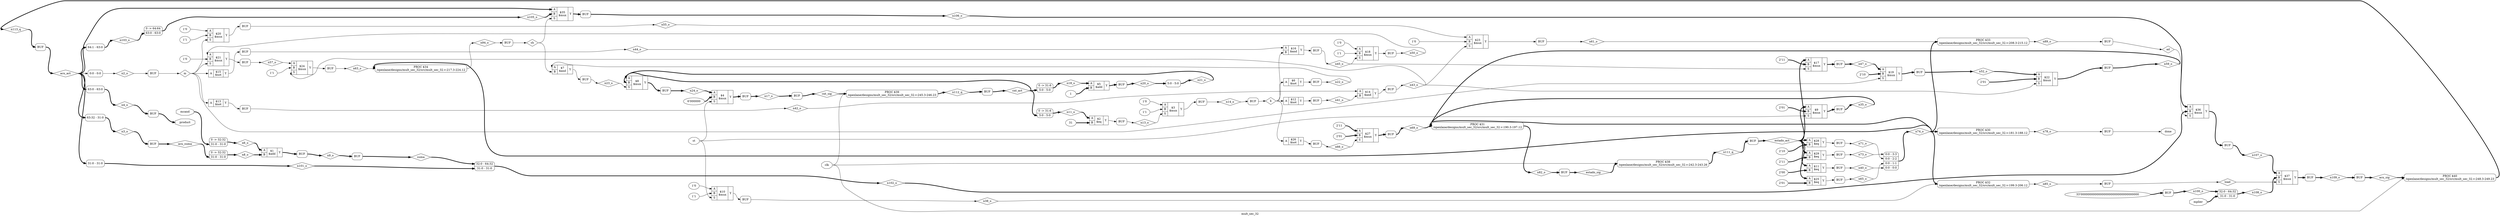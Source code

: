 digraph "mult_sec_32" {
label="mult_sec_32";
rankdir="LR";
remincross=true;
n46 [ shape=diamond, label="n113_q", color="black", fontcolor="black" ];
n47 [ shape=diamond, label="n112_q", color="black", fontcolor="black" ];
n48 [ shape=diamond, label="n111_q", color="black", fontcolor="black" ];
n49 [ shape=diamond, label="n109_o", color="black", fontcolor="black" ];
n50 [ shape=diamond, label="n108_o", color="black", fontcolor="black" ];
n51 [ shape=diamond, label="n107_o", color="black", fontcolor="black" ];
n52 [ shape=diamond, label="n106_o", color="black", fontcolor="black" ];
n53 [ shape=diamond, label="n105_o", color="black", fontcolor="black" ];
n54 [ shape=diamond, label="n103_o", color="black", fontcolor="black" ];
n55 [ shape=diamond, label="n102_o", color="black", fontcolor="black" ];
n56 [ shape=diamond, label="n101_o", color="black", fontcolor="black" ];
n57 [ shape=diamond, label="n100_o", color="black", fontcolor="black" ];
n58 [ shape=diamond, label="n94_o", color="black", fontcolor="black" ];
n59 [ shape=diamond, label="n89_o", color="black", fontcolor="black" ];
n60 [ shape=diamond, label="n85_o", color="black", fontcolor="black" ];
n61 [ shape=diamond, label="n82_o", color="black", fontcolor="black" ];
n62 [ shape=diamond, label="n78_o", color="black", fontcolor="black" ];
n63 [ shape=diamond, label="n74_o", color="black", fontcolor="black" ];
n64 [ shape=diamond, label="n73_o", color="black", fontcolor="black" ];
n65 [ shape=diamond, label="n71_o", color="black", fontcolor="black" ];
n66 [ shape=diamond, label="n69_o", color="black", fontcolor="black" ];
n67 [ shape=diamond, label="n66_o", color="black", fontcolor="black" ];
n68 [ shape=diamond, label="n65_o", color="black", fontcolor="black" ];
n69 [ shape=diamond, label="n63_o", color="black", fontcolor="black" ];
n70 [ shape=diamond, label="n61_o", color="black", fontcolor="black" ];
n71 [ shape=diamond, label="n59_o", color="black", fontcolor="black" ];
n72 [ shape=diamond, label="n57_o", color="black", fontcolor="black" ];
n73 [ shape=diamond, label="n55_o", color="black", fontcolor="black" ];
n74 [ shape=diamond, label="n52_o", color="black", fontcolor="black" ];
n75 [ shape=diamond, label="n50_o", color="black", fontcolor="black" ];
n76 [ shape=diamond, label="n47_o", color="black", fontcolor="black" ];
n77 [ shape=diamond, label="n45_o", color="black", fontcolor="black" ];
n78 [ shape=diamond, label="n44_o", color="black", fontcolor="black" ];
n79 [ shape=diamond, label="n43_o", color="black", fontcolor="black" ];
n80 [ shape=diamond, label="n42_o", color="black", fontcolor="black" ];
n81 [ shape=diamond, label="n41_o", color="black", fontcolor="black" ];
n82 [ shape=diamond, label="n40_o", color="black", fontcolor="black" ];
n83 [ shape=diamond, label="n38_o", color="black", fontcolor="black" ];
n84 [ shape=diamond, label="n35_o", color="black", fontcolor="black" ];
n85 [ shape=diamond, label="n24_o", color="black", fontcolor="black" ];
n86 [ shape=diamond, label="n23_o", color="black", fontcolor="black" ];
n87 [ shape=diamond, label="n22_o", color="black", fontcolor="black" ];
n88 [ shape=diamond, label="n21_o", color="black", fontcolor="black" ];
n89 [ shape=diamond, label="n20_o", color="black", fontcolor="black" ];
n90 [ shape=diamond, label="n18_o", color="black", fontcolor="black" ];
n91 [ shape=diamond, label="n17_o", color="black", fontcolor="black" ];
n92 [ shape=diamond, label="n14_o", color="black", fontcolor="black" ];
n93 [ shape=diamond, label="n13_o", color="black", fontcolor="black" ];
n94 [ shape=diamond, label="n11_o", color="black", fontcolor="black" ];
n95 [ shape=diamond, label="n9_o", color="black", fontcolor="black" ];
n96 [ shape=diamond, label="n8_o", color="black", fontcolor="black" ];
n97 [ shape=diamond, label="n6_o", color="black", fontcolor="black" ];
n98 [ shape=diamond, label="n4_o", color="black", fontcolor="black" ];
n99 [ shape=diamond, label="n3_o", color="black", fontcolor="black" ];
n100 [ shape=diamond, label="n2_o", color="black", fontcolor="black" ];
n101 [ shape=diamond, label="acu_suma", color="black", fontcolor="black" ];
n102 [ shape=diamond, label="suma", color="black", fontcolor="black" ];
n103 [ shape=diamond, label="sh", color="black", fontcolor="black" ];
n104 [ shape=diamond, label="ad", color="black", fontcolor="black" ];
n105 [ shape=diamond, label="load", color="black", fontcolor="black" ];
n106 [ shape=diamond, label="acu_sig", color="black", fontcolor="black" ];
n107 [ shape=diamond, label="acu_act", color="black", fontcolor="black" ];
n108 [ shape=diamond, label="m", color="black", fontcolor="black" ];
n109 [ shape=diamond, label="k", color="black", fontcolor="black" ];
n110 [ shape=diamond, label="cnt_sig", color="black", fontcolor="black" ];
n111 [ shape=diamond, label="cnt_act", color="black", fontcolor="black" ];
n112 [ shape=diamond, label="estado_sig", color="black", fontcolor="black" ];
n113 [ shape=diamond, label="estado_act", color="black", fontcolor="black" ];
n114 [ shape=octagon, label="product", color="black", fontcolor="black" ];
n115 [ shape=octagon, label="done", color="black", fontcolor="black" ];
n116 [ shape=octagon, label="mcand", color="black", fontcolor="black" ];
n117 [ shape=octagon, label="mplier", color="black", fontcolor="black" ];
n118 [ shape=octagon, label="st", color="black", fontcolor="black" ];
n119 [ shape=octagon, label="clk", color="black", fontcolor="black" ];
c124 [ shape=record, label="{{<p120> A|<p121> B|<p122> S}|$37\n$mux|{<p123> Y}}",  ];
c125 [ shape=record, label="{{<p120> A|<p121> B|<p122> S}|$36\n$mux|{<p123> Y}}",  ];
c126 [ shape=record, label="{{<p120> A|<p121> B|<p122> S}|$35\n$mux|{<p123> Y}}",  ];
v0 [ label="2'11" ];
c127 [ shape=record, label="{{<p120> A|<p121> B}|$29\n$eq|{<p123> Y}}",  ];
v1 [ label="2'10" ];
c128 [ shape=record, label="{{<p120> A|<p121> B}|$28\n$eq|{<p123> Y}}",  ];
v2 [ label="2'01" ];
v3 [ label="2'11" ];
c129 [ shape=record, label="{{<p120> A|<p121> B|<p122> S}|$27\n$mux|{<p123> Y}}",  ];
c130 [ shape=record, label="{{<p120> A}|$26\n$not|{<p123> Y}}",  ];
v4 [ label="2'01" ];
c131 [ shape=record, label="{{<p120> A|<p121> B}|$25\n$eq|{<p123> Y}}",  ];
v5 [ label="1'1" ];
c132 [ shape=record, label="{{<p120> A|<p121> B|<p122> S}|$24\n$mux|{<p123> Y}}",  ];
v6 [ label="1'0" ];
c133 [ shape=record, label="{{<p120> A|<p121> B|<p122> S}|$23\n$mux|{<p123> Y}}",  ];
v7 [ label="2'01" ];
c134 [ shape=record, label="{{<p120> A|<p121> B|<p122> S}|$22\n$mux|{<p123> Y}}",  ];
v8 [ label="1'0" ];
c135 [ shape=record, label="{{<p120> A|<p121> B|<p122> S}|$21\n$mux|{<p123> Y}}",  ];
v9 [ label="1'1" ];
v10 [ label="1'0" ];
c136 [ shape=record, label="{{<p120> A|<p121> B|<p122> S}|$20\n$mux|{<p123> Y}}",  ];
v11 [ label="2'10" ];
c137 [ shape=record, label="{{<p120> A|<p121> B|<p122> S}|$19\n$mux|{<p123> Y}}",  ];
v12 [ label="1'1" ];
v13 [ label="1'0" ];
c138 [ shape=record, label="{{<p120> A|<p121> B|<p122> S}|$18\n$mux|{<p123> Y}}",  ];
v14 [ label="2'11" ];
c139 [ shape=record, label="{{<p120> A|<p121> B|<p122> S}|$17\n$mux|{<p123> Y}}",  ];
c140 [ shape=record, label="{{<p120> A|<p121> B}|$16\n$and|{<p123> Y}}",  ];
c141 [ shape=record, label="{{<p120> A}|$15\n$not|{<p123> Y}}",  ];
c142 [ shape=record, label="{{<p120> A|<p121> B}|$14\n$and|{<p123> Y}}",  ];
c143 [ shape=record, label="{{<p120> A}|$13\n$not|{<p123> Y}}",  ];
c144 [ shape=record, label="{{<p120> A}|$12\n$not|{<p123> Y}}",  ];
v15 [ label="2'00" ];
c145 [ shape=record, label="{{<p120> A|<p121> B}|$11\n$eq|{<p123> Y}}",  ];
v16 [ label="1'1" ];
v17 [ label="1'0" ];
c146 [ shape=record, label="{{<p120> A|<p121> B|<p122> S}|$10\n$mux|{<p123> Y}}",  ];
v18 [ label="2'01" ];
c147 [ shape=record, label="{{<p120> A|<p121> B|<p122> S}|$9\n$mux|{<p123> Y}}",  ];
c148 [ shape=record, label="{{<p120> A|<p121> B|<p122> S}|$8\n$mux|{<p123> Y}}",  ];
c149 [ shape=record, label="{{<p120> A|<p121> B}|$7\n$and|{<p123> Y}}",  ];
c150 [ shape=record, label="{{<p120> A}|$6\n$not|{<p123> Y}}",  ];
v19 [ label="1" ];
c151 [ shape=record, label="{{<p120> A|<p121> B}|$5\n$add|{<p123> Y}}",  ];
v20 [ label="6'000000" ];
c152 [ shape=record, label="{{<p120> A|<p121> B|<p122> S}|$4\n$mux|{<p123> Y}}",  ];
v21 [ label="1'1" ];
v22 [ label="1'0" ];
c153 [ shape=record, label="{{<p120> A|<p121> B|<p122> S}|$3\n$mux|{<p123> Y}}",  ];
v23 [ label="31" ];
c154 [ shape=record, label="{{<p120> A|<p121> B}|$2\n$eq|{<p123> Y}}",  ];
c155 [ shape=record, label="{{<p120> A|<p121> B}|$1\n$add|{<p123> Y}}",  ];
p24 [shape=box, style=rounded, label="PROC $40\n/openlane/designs/mult_sec_32/src/mult_sec_32.v:248.3-249.23"];
p25 [shape=box, style=rounded, label="PROC $39\n/openlane/designs/mult_sec_32/src/mult_sec_32.v:245.3-246.23"];
p26 [shape=box, style=rounded, label="PROC $38\n/openlane/designs/mult_sec_32/src/mult_sec_32.v:242.3-243.26"];
p27 [shape=box, style=rounded, label="PROC $34\n/openlane/designs/mult_sec_32/src/mult_sec_32.v:217.3-224.12"];
p28 [shape=box, style=rounded, label="PROC $33\n/openlane/designs/mult_sec_32/src/mult_sec_32.v:208.3-215.12"];
p29 [shape=box, style=rounded, label="PROC $32\n/openlane/designs/mult_sec_32/src/mult_sec_32.v:199.3-206.12"];
p30 [shape=box, style=rounded, label="PROC $31\n/openlane/designs/mult_sec_32/src/mult_sec_32.v:190.3-197.12"];
p31 [shape=box, style=rounded, label="PROC $30\n/openlane/designs/mult_sec_32/src/mult_sec_32.v:181.3-188.12"];
x32 [shape=box, style=rounded, label="BUF", ];
x33 [shape=box, style=rounded, label="BUF", ];
x34 [shape=box, style=rounded, label="BUF", ];
x35 [shape=box, style=rounded, label="BUF", ];
x36 [shape=box, style=rounded, label="BUF", ];
x37 [shape=box, style=rounded, label="BUF", ];
x38 [shape=box, style=rounded, label="BUF", ];
x39 [shape=box, style=rounded, label="BUF", ];
x40 [shape=box, style=rounded, label="BUF", ];
x41 [shape=box, style=rounded, label="BUF", ];
x42 [shape=box, style=rounded, label="BUF", ];
x43 [shape=box, style=rounded, label="BUF", ];
x44 [shape=box, style=rounded, label="BUF", ];
x45 [shape=box, style=rounded, label="BUF", ];
x46 [shape=box, style=rounded, label="BUF", ];
x47 [ shape=record, style=rounded, label="<s0> 0:0 - 0:0 ", color="black", fontcolor="black" ];
x48 [ shape=record, style=rounded, label="<s0> 63:32 - 31:0 ", color="black", fontcolor="black" ];
x49 [ shape=record, style=rounded, label="<s0> 63:0 - 63:0 ", color="black", fontcolor="black" ];
x50 [ shape=record, style=rounded, label="0 -&gt; 32:32 |<s0> 31:0 - 31:0 ", color="black", fontcolor="black" ];
x51 [ shape=record, style=rounded, label="0 -&gt; 32:32 |<s0> 31:0 - 31:0 ", color="black", fontcolor="black" ];
x52 [shape=box, style=rounded, label="BUF", ];
x53 [ shape=record, style=rounded, label="0 -&gt; 31:6 |<s0> 5:0 - 5:0 ", color="black", fontcolor="black" ];
x54 [shape=box, style=rounded, label="BUF", ];
x55 [shape=box, style=rounded, label="BUF", ];
x56 [shape=box, style=rounded, label="BUF", ];
x57 [ shape=record, style=rounded, label="0 -&gt; 31:6 |<s0> 5:0 - 5:0 ", color="black", fontcolor="black" ];
x58 [shape=box, style=rounded, label="BUF", ];
x59 [ shape=record, style=rounded, label="<s0> 5:0 - 5:0 ", color="black", fontcolor="black" ];
x60 [shape=box, style=rounded, label="BUF", ];
x61 [shape=box, style=rounded, label="BUF", ];
x62 [shape=box, style=rounded, label="BUF", ];
x63 [shape=box, style=rounded, label="BUF", ];
x64 [shape=box, style=rounded, label="BUF", ];
x65 [shape=box, style=rounded, label="BUF", ];
x66 [shape=box, style=rounded, label="BUF", ];
x67 [shape=box, style=rounded, label="BUF", ];
x68 [shape=box, style=rounded, label="BUF", ];
x69 [shape=box, style=rounded, label="BUF", ];
x70 [shape=box, style=rounded, label="BUF", ];
x71 [shape=box, style=rounded, label="BUF", ];
x72 [shape=box, style=rounded, label="BUF", ];
x73 [shape=box, style=rounded, label="BUF", ];
x74 [shape=box, style=rounded, label="BUF", ];
x75 [shape=box, style=rounded, label="BUF", ];
x76 [shape=box, style=rounded, label="BUF", ];
x77 [shape=box, style=rounded, label="BUF", ];
x78 [shape=box, style=rounded, label="BUF", ];
x79 [shape=box, style=rounded, label="BUF", ];
x80 [shape=box, style=rounded, label="BUF", ];
x81 [shape=box, style=rounded, label="BUF", ];
x82 [shape=box, style=rounded, label="BUF", ];
x83 [shape=box, style=rounded, label="BUF", ];
x84 [ shape=record, style=rounded, label="<s3> 0:0 - 3:3 |<s2> 0:0 - 2:2 |<s1> 0:0 - 1:1 |<s0> 0:0 - 0:0 ", color="black", fontcolor="black" ];
v85 [ label="33'000000000000000000000000000000000" ];
x86 [shape=box, style=rounded, label="BUF", ];
x87 [ shape=record, style=rounded, label="<s0> 31:0 - 31:0 ", color="black", fontcolor="black" ];
x88 [ shape=record, style=rounded, label="<s1> 32:0 - 64:32 |<s0> 31:0 - 31:0 ", color="black", fontcolor="black" ];
x89 [ shape=record, style=rounded, label="<s0> 64:1 - 63:0 ", color="black", fontcolor="black" ];
x90 [ shape=record, style=rounded, label="0 -&gt; 64:64 |<s0> 63:0 - 63:0 ", color="black", fontcolor="black" ];
x91 [shape=box, style=rounded, label="BUF", ];
x92 [shape=box, style=rounded, label="BUF", ];
x93 [ shape=record, style=rounded, label="<s1> 32:0 - 64:32 |<s0> 31:0 - 31:0 ", color="black", fontcolor="black" ];
x94 [shape=box, style=rounded, label="BUF", ];
x47:e -> n100:w [color="black", fontcolor="black", label=""];
n100:e -> x39:w [color="black", fontcolor="black", label=""];
x46:e -> n101:w [color="black", fontcolor="black", style="setlinewidth(3)", label=""];
n101:e -> x51:s0:w [color="black", fontcolor="black", style="setlinewidth(3)", label=""];
x45:e -> n102:w [color="black", fontcolor="black", style="setlinewidth(3)", label=""];
n102:e -> x88:s1:w [color="black", fontcolor="black", style="setlinewidth(3)", label=""];
x44:e -> n103:w [color="black", fontcolor="black", label=""];
n103:e -> c126:p122:w [color="black", fontcolor="black", label=""];
n103:e -> c149:p121:w [color="black", fontcolor="black", label=""];
x43:e -> n104:w [color="black", fontcolor="black", label=""];
n104:e -> c125:p122:w [color="black", fontcolor="black", label=""];
x42:e -> n105:w [color="black", fontcolor="black", label=""];
n105:e -> c124:p122:w [color="black", fontcolor="black", label=""];
x41:e -> n106:w [color="black", fontcolor="black", style="setlinewidth(3)", label=""];
n106:e -> p24:w [color="black", fontcolor="black", style="setlinewidth(3)", label=""];
x40:e -> n107:w [color="black", fontcolor="black", style="setlinewidth(3)", label=""];
n107:e -> c126:p120:w [color="black", fontcolor="black", style="setlinewidth(3)", label=""];
n107:e -> x47:s0:w [color="black", fontcolor="black", label=""];
n107:e -> x48:s0:w [color="black", fontcolor="black", style="setlinewidth(3)", label=""];
n107:e -> x49:s0:w [color="black", fontcolor="black", style="setlinewidth(3)", label=""];
n107:e -> x87:s0:w [color="black", fontcolor="black", style="setlinewidth(3)", label=""];
n107:e -> x89:s0:w [color="black", fontcolor="black", style="setlinewidth(3)", label=""];
x39:e -> n108:w [color="black", fontcolor="black", label=""];
n108:e -> c135:p122:w [color="black", fontcolor="black", label=""];
n108:e -> c136:p122:w [color="black", fontcolor="black", label=""];
n108:e -> c137:p122:w [color="black", fontcolor="black", label=""];
n108:e -> c141:p120:w [color="black", fontcolor="black", label=""];
n108:e -> c143:p120:w [color="black", fontcolor="black", label=""];
x38:e -> n109:w [color="black", fontcolor="black", label=""];
n109:e -> c130:p120:w [color="black", fontcolor="black", label=""];
n109:e -> c140:p121:w [color="black", fontcolor="black", label=""];
n109:e -> c144:p120:w [color="black", fontcolor="black", label=""];
n109:e -> c150:p120:w [color="black", fontcolor="black", label=""];
x37:e -> n110:w [color="black", fontcolor="black", style="setlinewidth(3)", label=""];
n110:e -> p25:w [color="black", fontcolor="black", style="setlinewidth(3)", label=""];
x36:e -> n111:w [color="black", fontcolor="black", style="setlinewidth(3)", label=""];
n111:e -> c148:p120:w [color="black", fontcolor="black", style="setlinewidth(3)", label=""];
n111:e -> x53:s0:w [color="black", fontcolor="black", style="setlinewidth(3)", label=""];
n111:e -> x57:s0:w [color="black", fontcolor="black", style="setlinewidth(3)", label=""];
x35:e -> n112:w [color="black", fontcolor="black", style="setlinewidth(3)", label=""];
n112:e -> p26:w [color="black", fontcolor="black", style="setlinewidth(3)", label=""];
x34:e -> n113:w [color="black", fontcolor="black", style="setlinewidth(3)", label=""];
n113:e -> c127:p120:w [color="black", fontcolor="black", style="setlinewidth(3)", label=""];
n113:e -> c128:p120:w [color="black", fontcolor="black", style="setlinewidth(3)", label=""];
n113:e -> c131:p120:w [color="black", fontcolor="black", style="setlinewidth(3)", label=""];
n113:e -> c139:p120:w [color="black", fontcolor="black", style="setlinewidth(3)", label=""];
n113:e -> c145:p120:w [color="black", fontcolor="black", style="setlinewidth(3)", label=""];
n113:e -> c147:p120:w [color="black", fontcolor="black", style="setlinewidth(3)", label=""];
x33:e -> n114:w [color="black", fontcolor="black", style="setlinewidth(3)", label=""];
x32:e -> n115:w [color="black", fontcolor="black", label=""];
n116:e -> x50:s0:w [color="black", fontcolor="black", style="setlinewidth(3)", label=""];
n117:e -> x93:s0:w [color="black", fontcolor="black", style="setlinewidth(3)", label=""];
n118:e -> c146:p122:w [color="black", fontcolor="black", label=""];
n118:e -> c147:p122:w [color="black", fontcolor="black", label=""];
n118:e -> c152:p122:w [color="black", fontcolor="black", label=""];
n119:e -> p24:w [color="black", fontcolor="black", label=""];
n119:e -> p25:w [color="black", fontcolor="black", label=""];
n119:e -> p26:w [color="black", fontcolor="black", label=""];
c127:p123:e -> x83:w [color="black", fontcolor="black", label=""];
c128:p123:e -> x82:w [color="black", fontcolor="black", label=""];
c129:p123:e -> x81:w [color="black", fontcolor="black", style="setlinewidth(3)", label=""];
c130:p123:e -> x80:w [color="black", fontcolor="black", label=""];
c131:p123:e -> x79:w [color="black", fontcolor="black", label=""];
c132:p123:e -> x78:w [color="black", fontcolor="black", label=""];
c133:p123:e -> x77:w [color="black", fontcolor="black", label=""];
c134:p123:e -> x76:w [color="black", fontcolor="black", style="setlinewidth(3)", label=""];
c135:p123:e -> x75:w [color="black", fontcolor="black", label=""];
c136:p123:e -> x74:w [color="black", fontcolor="black", label=""];
c137:p123:e -> x73:w [color="black", fontcolor="black", style="setlinewidth(3)", label=""];
c138:p123:e -> x72:w [color="black", fontcolor="black", label=""];
c139:p123:e -> x71:w [color="black", fontcolor="black", style="setlinewidth(3)", label=""];
c140:p123:e -> x70:w [color="black", fontcolor="black", label=""];
c141:p123:e -> x69:w [color="black", fontcolor="black", label=""];
c142:p123:e -> x68:w [color="black", fontcolor="black", label=""];
c143:p123:e -> x67:w [color="black", fontcolor="black", label=""];
c144:p123:e -> x66:w [color="black", fontcolor="black", label=""];
c145:p123:e -> x65:w [color="black", fontcolor="black", label=""];
c146:p123:e -> x64:w [color="black", fontcolor="black", label=""];
c147:p123:e -> x63:w [color="black", fontcolor="black", style="setlinewidth(3)", label=""];
c148:p123:e -> x62:w [color="black", fontcolor="black", style="setlinewidth(3)", label=""];
c149:p123:e -> x61:w [color="black", fontcolor="black", label=""];
c124:p123:e -> x94:w [color="black", fontcolor="black", style="setlinewidth(3)", label=""];
c150:p123:e -> x60:w [color="black", fontcolor="black", label=""];
c151:p123:e -> x58:w [color="black", fontcolor="black", style="setlinewidth(3)", label=""];
c152:p123:e -> x56:w [color="black", fontcolor="black", style="setlinewidth(3)", label=""];
c153:p123:e -> x55:w [color="black", fontcolor="black", label=""];
c154:p123:e -> x54:w [color="black", fontcolor="black", label=""];
c155:p123:e -> x52:w [color="black", fontcolor="black", style="setlinewidth(3)", label=""];
p24:e -> n46:w [color="black", fontcolor="black", style="setlinewidth(3)", label=""];
n46:e -> x40:w [color="black", fontcolor="black", style="setlinewidth(3)", label=""];
p25:e -> n47:w [color="black", fontcolor="black", style="setlinewidth(3)", label=""];
n47:e -> x36:w [color="black", fontcolor="black", style="setlinewidth(3)", label=""];
p26:e -> n48:w [color="black", fontcolor="black", style="setlinewidth(3)", label=""];
n48:e -> x34:w [color="black", fontcolor="black", style="setlinewidth(3)", label=""];
x94:e -> n49:w [color="black", fontcolor="black", style="setlinewidth(3)", label=""];
n49:e -> x41:w [color="black", fontcolor="black", style="setlinewidth(3)", label=""];
c125:p123:e -> x92:w [color="black", fontcolor="black", style="setlinewidth(3)", label=""];
x93:e -> n50:w [color="black", fontcolor="black", style="setlinewidth(3)", label=""];
n50:e -> c124:p121:w [color="black", fontcolor="black", style="setlinewidth(3)", label=""];
x92:e -> n51:w [color="black", fontcolor="black", style="setlinewidth(3)", label=""];
n51:e -> c124:p120:w [color="black", fontcolor="black", style="setlinewidth(3)", label=""];
x91:e -> n52:w [color="black", fontcolor="black", style="setlinewidth(3)", label=""];
n52:e -> c125:p120:w [color="black", fontcolor="black", style="setlinewidth(3)", label=""];
x90:e -> n53:w [color="black", fontcolor="black", style="setlinewidth(3)", label=""];
n53:e -> c126:p121:w [color="black", fontcolor="black", style="setlinewidth(3)", label=""];
x89:e -> n54:w [color="black", fontcolor="black", style="setlinewidth(3)", label=""];
n54:e -> x90:s0:w [color="black", fontcolor="black", style="setlinewidth(3)", label=""];
x88:e -> n55:w [color="black", fontcolor="black", style="setlinewidth(3)", label=""];
n55:e -> c125:p121:w [color="black", fontcolor="black", style="setlinewidth(3)", label=""];
x87:e -> n56:w [color="black", fontcolor="black", style="setlinewidth(3)", label=""];
n56:e -> x88:s0:w [color="black", fontcolor="black", style="setlinewidth(3)", label=""];
x86:e -> n57:w [color="black", fontcolor="black", style="setlinewidth(3)", label=""];
n57:e -> x93:s1:w [color="black", fontcolor="black", style="setlinewidth(3)", label=""];
p27:e -> n58:w [color="black", fontcolor="black", label=""];
n58:e -> x44:w [color="black", fontcolor="black", label=""];
p28:e -> n59:w [color="black", fontcolor="black", label=""];
n59:e -> x43:w [color="black", fontcolor="black", label=""];
c126:p123:e -> x91:w [color="black", fontcolor="black", style="setlinewidth(3)", label=""];
p29:e -> n60:w [color="black", fontcolor="black", label=""];
n60:e -> x42:w [color="black", fontcolor="black", label=""];
p30:e -> n61:w [color="black", fontcolor="black", style="setlinewidth(3)", label=""];
n61:e -> x35:w [color="black", fontcolor="black", style="setlinewidth(3)", label=""];
p31:e -> n62:w [color="black", fontcolor="black", label=""];
n62:e -> x32:w [color="black", fontcolor="black", label=""];
x84:e -> n63:w [color="black", fontcolor="black", style="setlinewidth(3)", label=""];
n63:e -> p27:w [color="black", fontcolor="black", style="setlinewidth(3)", label=""];
n63:e -> p28:w [color="black", fontcolor="black", style="setlinewidth(3)", label=""];
n63:e -> p29:w [color="black", fontcolor="black", style="setlinewidth(3)", label=""];
n63:e -> p30:w [color="black", fontcolor="black", style="setlinewidth(3)", label=""];
n63:e -> p31:w [color="black", fontcolor="black", style="setlinewidth(3)", label=""];
x83:e -> n64:w [color="black", fontcolor="black", label=""];
n64:e -> x84:s3:w [color="black", fontcolor="black", label=""];
x82:e -> n65:w [color="black", fontcolor="black", label=""];
n65:e -> x84:s2:w [color="black", fontcolor="black", label=""];
x81:e -> n66:w [color="black", fontcolor="black", style="setlinewidth(3)", label=""];
n66:e -> p30:w [color="black", fontcolor="black", style="setlinewidth(3)", label=""];
x80:e -> n67:w [color="black", fontcolor="black", label=""];
n67:e -> c129:p122:w [color="black", fontcolor="black", label=""];
x79:e -> n68:w [color="black", fontcolor="black", label=""];
n68:e -> x84:s1:w [color="black", fontcolor="black", label=""];
x78:e -> n69:w [color="black", fontcolor="black", label=""];
n69:e -> p27:w [color="black", fontcolor="black", label=""];
x77:e -> n70:w [color="black", fontcolor="black", label=""];
n70:e -> p28:w [color="black", fontcolor="black", label=""];
x76:e -> n71:w [color="black", fontcolor="black", style="setlinewidth(3)", label=""];
n71:e -> p30:w [color="black", fontcolor="black", style="setlinewidth(3)", label=""];
x75:e -> n72:w [color="black", fontcolor="black", label=""];
n72:e -> c132:p120:w [color="black", fontcolor="black", label=""];
x74:e -> n73:w [color="black", fontcolor="black", label=""];
n73:e -> c133:p120:w [color="black", fontcolor="black", label=""];
x73:e -> n74:w [color="black", fontcolor="black", style="setlinewidth(3)", label=""];
n74:e -> c134:p120:w [color="black", fontcolor="black", style="setlinewidth(3)", label=""];
x72:e -> n75:w [color="black", fontcolor="black", label=""];
n75:e -> c135:p120:w [color="black", fontcolor="black", label=""];
x71:e -> n76:w [color="black", fontcolor="black", style="setlinewidth(3)", label=""];
n76:e -> c137:p120:w [color="black", fontcolor="black", style="setlinewidth(3)", label=""];
x70:e -> n77:w [color="black", fontcolor="black", label=""];
n77:e -> c138:p122:w [color="black", fontcolor="black", label=""];
n77:e -> c139:p122:w [color="black", fontcolor="black", label=""];
x69:e -> n78:w [color="black", fontcolor="black", label=""];
n78:e -> c140:p120:w [color="black", fontcolor="black", label=""];
x68:e -> n79:w [color="black", fontcolor="black", label=""];
n79:e -> c132:p122:w [color="black", fontcolor="black", label=""];
n79:e -> c133:p122:w [color="black", fontcolor="black", label=""];
n79:e -> c134:p122:w [color="black", fontcolor="black", label=""];
x67:e -> n80:w [color="black", fontcolor="black", label=""];
n80:e -> c142:p120:w [color="black", fontcolor="black", label=""];
x66:e -> n81:w [color="black", fontcolor="black", label=""];
n81:e -> c142:p121:w [color="black", fontcolor="black", label=""];
x65:e -> n82:w [color="black", fontcolor="black", label=""];
n82:e -> x84:s0:w [color="black", fontcolor="black", label=""];
x64:e -> n83:w [color="black", fontcolor="black", label=""];
n83:e -> p29:w [color="black", fontcolor="black", label=""];
x63:e -> n84:w [color="black", fontcolor="black", style="setlinewidth(3)", label=""];
n84:e -> p30:w [color="black", fontcolor="black", style="setlinewidth(3)", label=""];
x62:e -> n85:w [color="black", fontcolor="black", style="setlinewidth(3)", label=""];
n85:e -> c152:p120:w [color="black", fontcolor="black", style="setlinewidth(3)", label=""];
x61:e -> n86:w [color="black", fontcolor="black", label=""];
n86:e -> c148:p122:w [color="black", fontcolor="black", label=""];
x60:e -> n87:w [color="black", fontcolor="black", label=""];
n87:e -> c149:p120:w [color="black", fontcolor="black", label=""];
x59:e -> n88:w [color="black", fontcolor="black", style="setlinewidth(3)", label=""];
n88:e -> c148:p121:w [color="black", fontcolor="black", style="setlinewidth(3)", label=""];
x58:e -> n89:w [color="black", fontcolor="black", style="setlinewidth(3)", label=""];
n89:e -> x59:s0:w [color="black", fontcolor="black", style="setlinewidth(3)", label=""];
x57:e -> n90:w [color="black", fontcolor="black", style="setlinewidth(3)", label=""];
n90:e -> c151:p120:w [color="black", fontcolor="black", style="setlinewidth(3)", label=""];
x56:e -> n91:w [color="black", fontcolor="black", style="setlinewidth(3)", label=""];
n91:e -> x37:w [color="black", fontcolor="black", style="setlinewidth(3)", label=""];
x55:e -> n92:w [color="black", fontcolor="black", label=""];
n92:e -> x38:w [color="black", fontcolor="black", label=""];
x54:e -> n93:w [color="black", fontcolor="black", label=""];
n93:e -> c153:p122:w [color="black", fontcolor="black", label=""];
x53:e -> n94:w [color="black", fontcolor="black", style="setlinewidth(3)", label=""];
n94:e -> c154:p120:w [color="black", fontcolor="black", style="setlinewidth(3)", label=""];
x52:e -> n95:w [color="black", fontcolor="black", style="setlinewidth(3)", label=""];
n95:e -> x45:w [color="black", fontcolor="black", style="setlinewidth(3)", label=""];
x51:e -> n96:w [color="black", fontcolor="black", style="setlinewidth(3)", label=""];
n96:e -> c155:p121:w [color="black", fontcolor="black", style="setlinewidth(3)", label=""];
x50:e -> n97:w [color="black", fontcolor="black", style="setlinewidth(3)", label=""];
n97:e -> c155:p120:w [color="black", fontcolor="black", style="setlinewidth(3)", label=""];
x49:e -> n98:w [color="black", fontcolor="black", style="setlinewidth(3)", label=""];
n98:e -> x33:w [color="black", fontcolor="black", style="setlinewidth(3)", label=""];
x48:e -> n99:w [color="black", fontcolor="black", style="setlinewidth(3)", label=""];
n99:e -> x46:w [color="black", fontcolor="black", style="setlinewidth(3)", label=""];
v0:e -> c127:p121:w [color="black", fontcolor="black", style="setlinewidth(3)", label=""];
v1:e -> c128:p121:w [color="black", fontcolor="black", style="setlinewidth(3)", label=""];
v10:e -> c136:p120:w [color="black", fontcolor="black", label=""];
v11:e -> c137:p121:w [color="black", fontcolor="black", style="setlinewidth(3)", label=""];
v12:e -> c138:p121:w [color="black", fontcolor="black", label=""];
v13:e -> c138:p120:w [color="black", fontcolor="black", label=""];
v14:e -> c139:p121:w [color="black", fontcolor="black", style="setlinewidth(3)", label=""];
v15:e -> c145:p121:w [color="black", fontcolor="black", style="setlinewidth(3)", label=""];
v16:e -> c146:p121:w [color="black", fontcolor="black", label=""];
v17:e -> c146:p120:w [color="black", fontcolor="black", label=""];
v18:e -> c147:p121:w [color="black", fontcolor="black", style="setlinewidth(3)", label=""];
v19:e -> c151:p121:w [color="black", fontcolor="black", style="setlinewidth(3)", label=""];
v2:e -> c129:p121:w [color="black", fontcolor="black", style="setlinewidth(3)", label=""];
v20:e -> c152:p121:w [color="black", fontcolor="black", style="setlinewidth(3)", label=""];
v21:e -> c153:p121:w [color="black", fontcolor="black", label=""];
v22:e -> c153:p120:w [color="black", fontcolor="black", label=""];
v23:e -> c154:p121:w [color="black", fontcolor="black", style="setlinewidth(3)", label=""];
v3:e -> c129:p120:w [color="black", fontcolor="black", style="setlinewidth(3)", label=""];
v4:e -> c131:p121:w [color="black", fontcolor="black", style="setlinewidth(3)", label=""];
v5:e -> c132:p121:w [color="black", fontcolor="black", label=""];
v6:e -> c133:p121:w [color="black", fontcolor="black", label=""];
v7:e -> c134:p121:w [color="black", fontcolor="black", style="setlinewidth(3)", label=""];
v8:e -> c135:p121:w [color="black", fontcolor="black", label=""];
v85:e -> x86:w [color="black", fontcolor="black", style="setlinewidth(3)", label=""];
v9:e -> c136:p121:w [color="black", fontcolor="black", label=""];
}
